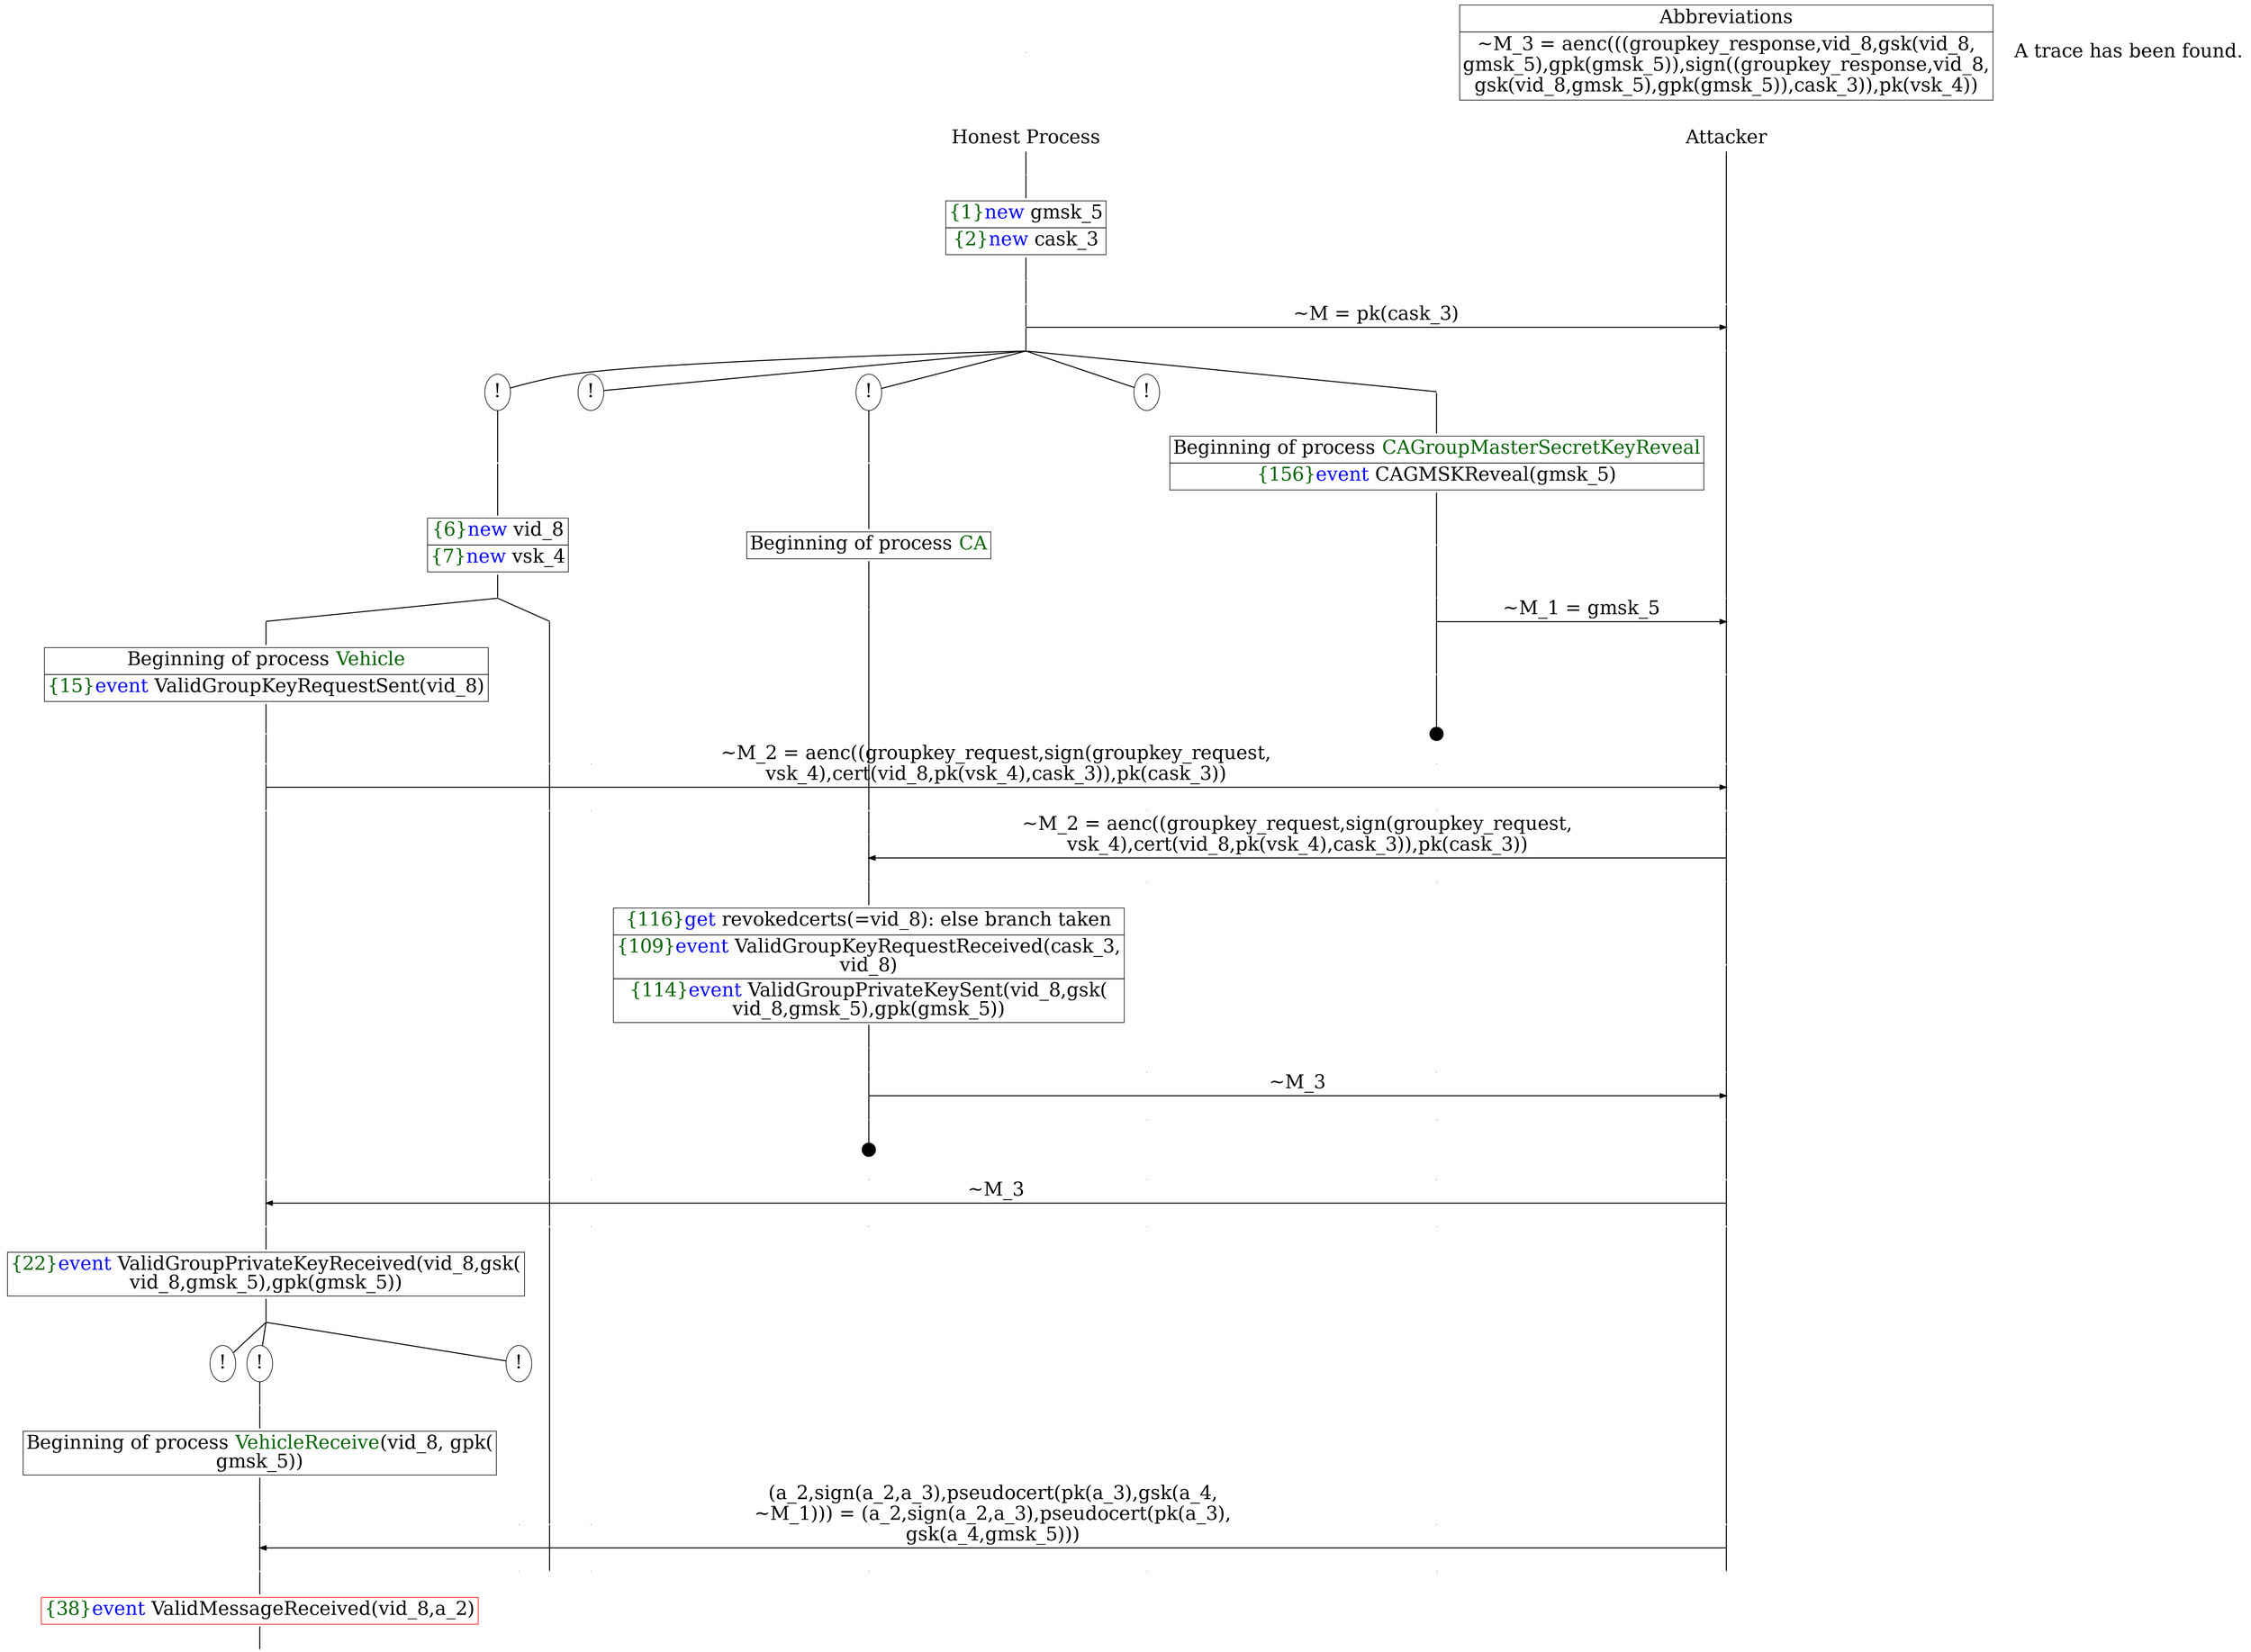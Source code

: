 digraph {
graph [ordering = out]
edge [arrowhead = none, penwidth = 1.6, fontsize = 30]
node [shape = point, width = 0, height = 0, fontsize = 30]
Trace<br/>
[label = <A trace has been found.<br/>
>, shape = plaintext]
P0__0 [label = "Honest Process", shape = plaintext]
P__0 [label = "Attacker", shape = plaintext]
Trace -> P0__0 [label = "", style = invisible, weight = 100]{rank = same; P0__0 P__0}
P0__0 -> P0__1 [label = <>, weight = 100]
P0__1 -> P0__2 [label = <>, weight = 100]
P0__2 [shape = plaintext, label = <<TABLE BORDER="0" CELLBORDER="1" CELLSPACING="0" CELLPADDING="4"> <TR><TD><FONT COLOR="darkgreen">{1}</FONT><FONT COLOR="blue">new </FONT>gmsk_5</TD></TR><TR><TD><FONT COLOR="darkgreen">{2}</FONT><FONT COLOR="blue">new </FONT>cask_3</TD></TR></TABLE>>]
P0__2 -> P0__3 [label = <>, weight = 100]
P0__3 -> P0__4 [label = <>, weight = 100]
P__0 -> P__1 [label = <>, weight = 100]
{rank = same; P__1 P0__4}
P0__4 -> P0__5 [label = <>, weight = 100]
P__1 -> P__2 [label = <>, weight = 100]
{rank = same; P__2 P0__5}
P0__5 -> P__2 [label = <~M = pk(cask_3)>, arrowhead = normal]
P0__5 -> P0__6 [label = <>, weight = 100]
P__2 -> P__3 [label = <>, weight = 100]
{rank = same; P__3 P0__6}
/*RPar */
P0__6 -> P0_4__6 [label = <>]
P0__6 -> P0_3__6 [label = <>]
P0__6 -> P0_2__6 [label = <>]
P0__6 -> P0_1__6 [label = <>]
P0__6 -> P0_0__6 [label = <>]
P0__6 [label = "", fixedsize = false, width = 0, height = 0, shape = none]
{rank = same; P0_0__6 P0_1__6 P0_2__6 P0_3__6 P0_4__6}
P0_0__6 -> P0_0__7 [label = <>, weight = 100]
P0_0__7 [shape = plaintext, label = <<TABLE BORDER="0" CELLBORDER="1" CELLSPACING="0" CELLPADDING="4"> <TR><TD>Beginning of process <FONT COLOR="darkgreen">CAGroupMasterSecretKeyReveal</FONT><br/>
</TD></TR><TR><TD><FONT COLOR="darkgreen">{156}</FONT><FONT COLOR="blue">event</FONT> CAGMSKReveal(gmsk_5)</TD></TR></TABLE>>]
P0_0__7 -> P0_0__8 [label = <>, weight = 100]
P0_0__8 -> P0_0__9 [label = <>, weight = 100]
P__3 -> P__4 [label = <>, weight = 100]
{rank = same; P__4 P0_0__9}
P0_0__9 -> P0_0__10 [label = <>, weight = 100]
P__4 -> P__5 [label = <>, weight = 100]
{rank = same; P__5 P0_0__10}
P0_0__10 -> P__5 [label = <~M_1 = gmsk_5>, arrowhead = normal]
P0_0__10 -> P0_0__11 [label = <>, weight = 100]
P__5 -> P__6 [label = <>, weight = 100]
{rank = same; P__6 P0_0__11}
P0_0__12 [label = "", width = 0.3, height = 0.3]
P0_0__11 -> P0_0__12 [label = <>, weight = 100]
P0_1__6 [label = "!", shape = ellipse]
P0_2__6 [label = "!", shape = ellipse]
P0_2_0__6 [label = "", fixedsize = false, width = 0, height = 0, shape = none]
P0_2__6 -> P0_2_0__6 [label = <>, weight = 100]
P0_2_0__6 -> P0_2_0__7 [label = <>, weight = 100]
P0_2_0__7 [shape = plaintext, label = <<TABLE BORDER="0" CELLBORDER="1" CELLSPACING="0" CELLPADDING="4"> <TR><TD>Beginning of process <FONT COLOR="darkgreen">CA</FONT></TD></TR></TABLE>>]
P0_2_0__7 -> P0_2_0__8 [label = <>, weight = 100]
P0_3__6 [label = "!", shape = ellipse]
P0_4__6 [label = "!", shape = ellipse]
P0_4_0__6 [label = "", fixedsize = false, width = 0, height = 0, shape = none]
P0_4__6 -> P0_4_0__6 [label = <>, weight = 100]
P0_4_0__6 -> P0_4_0__7 [label = <>, weight = 100]
P0_4_0__7 [shape = plaintext, label = <<TABLE BORDER="0" CELLBORDER="1" CELLSPACING="0" CELLPADDING="4"> <TR><TD><FONT COLOR="darkgreen">{6}</FONT><FONT COLOR="blue">new </FONT>vid_8</TD></TR><TR><TD><FONT COLOR="darkgreen">{7}</FONT><FONT COLOR="blue">new </FONT>vsk_4</TD></TR></TABLE>>]
P0_4_0__7 -> P0_4_0__8 [label = <>, weight = 100]
/*RPar */
P0_4_0__8 -> P0_4_0_1__8 [label = <>]
P0_4_0__8 -> P0_4_0_0__8 [label = <>]
P0_4_0__8 [label = "", fixedsize = false, width = 0, height = 0, shape = none]
{rank = same; P0_4_0_0__8 P0_4_0_1__8}
P0_4_0_1__8 -> P0_4_0_1__9 [label = <>, weight = 100]
P0_4_0_1__9 [shape = plaintext, label = <<TABLE BORDER="0" CELLBORDER="1" CELLSPACING="0" CELLPADDING="4"> <TR><TD>Beginning of process <FONT COLOR="darkgreen">Vehicle</FONT></TD></TR><TR><TD><FONT COLOR="darkgreen">{15}</FONT><FONT COLOR="blue">event</FONT> ValidGroupKeyRequestSent(vid_8)</TD></TR></TABLE>>]
P0_4_0_1__9 -> P0_4_0_1__10 [label = <>, weight = 100]
P0_4_0_1__10 -> P0_4_0_1__11 [label = <>, weight = 100]
P0_4_0_0__8 -> P0_4_0_0__9 [label = <>, weight = 100]
P0_3__7 [label = "", style = invisible]
P0_3__6 -> P0_3__7 [label = <>, weight = 100, style = invisible]
P0_2_0__8 -> P0_2_0__9 [label = <>, weight = 100]
P0_1__7 [label = "", style = invisible]
P0_1__6 -> P0_1__7 [label = <>, weight = 100, style = invisible]
P0_0__13 [label = "", style = invisible]
P0_0__12 -> P0_0__13 [label = <>, weight = 100, style = invisible]
P__6 -> P__7 [label = <>, weight = 100]
{rank = same; P__7 P0_0__13 P0_1__7 P0_2_0__9 P0_3__7 P0_4_0_0__9 P0_4_0_1__11}
P0_4_0_1__11 -> P0_4_0_1__12 [label = <>, weight = 100]
P__7 -> P__8 [label = <>, weight = 100]
{rank = same; P__8 P0_4_0_1__12}
P0_4_0_1__12 -> P__8 [label = <~M_2 = aenc((groupkey_request,sign(groupkey_request,<br/>
vsk_4),cert(vid_8,pk(vsk_4),cask_3)),pk(cask_3))>, arrowhead = normal]
P0_4_0_1__12 -> P0_4_0_1__13 [label = <>, weight = 100]
P0_4_0_0__9 -> P0_4_0_0__10 [label = <>, weight = 100]
P0_3__8 [label = "", style = invisible]
P0_3__7 -> P0_3__8 [label = <>, weight = 100, style = invisible]
P0_2_0__9 -> P0_2_0__10 [label = <>, weight = 100]
P0_1__8 [label = "", style = invisible]
P0_1__7 -> P0_1__8 [label = <>, weight = 100, style = invisible]
P0_0__14 [label = "", style = invisible]
P0_0__13 -> P0_0__14 [label = <>, weight = 100, style = invisible]
P__8 -> P__9 [label = <>, weight = 100]
{rank = same; P__9 P0_0__14 P0_1__8 P0_2_0__10 P0_3__8 P0_4_0_0__10 P0_4_0_1__13}
P0_2_0__10 -> P0_2_0__11 [label = <>, weight = 100]
P0_1__9 [label = "", style = invisible]
P0_1__8 -> P0_1__9 [label = <>, weight = 100, style = invisible]
P0_0__15 [label = "", style = invisible]
P0_0__14 -> P0_0__15 [label = <>, weight = 100, style = invisible]
P__9 -> P__10 [label = <>, weight = 100]
{rank = same; P__10 P0_0__15 P0_1__9 P0_2_0__11}
P0_2_0__11 -> P0_2_0__12 [label = <>, weight = 100]
P__10 -> P__11 [label = <>, weight = 100]
{rank = same; P__11 P0_2_0__12}
P0_2_0__12 -> P__11 [label = <~M_2 = aenc((groupkey_request,sign(groupkey_request,<br/>
vsk_4),cert(vid_8,pk(vsk_4),cask_3)),pk(cask_3))>, dir = back, arrowhead = normal]
P0_2_0__12 -> P0_2_0__13 [label = <>, weight = 100]
P0_1__10 [label = "", style = invisible]
P0_1__9 -> P0_1__10 [label = <>, weight = 100, style = invisible]
P0_0__16 [label = "", style = invisible]
P0_0__15 -> P0_0__16 [label = <>, weight = 100, style = invisible]
P__11 -> P__12 [label = <>, weight = 100]
{rank = same; P__12 P0_0__16 P0_1__10 P0_2_0__13}
P0_2_0__13 -> P0_2_0__14 [label = <>, weight = 100]
P0_2_0__14 [shape = plaintext, label = <<TABLE BORDER="0" CELLBORDER="1" CELLSPACING="0" CELLPADDING="4"> <TR><TD><FONT COLOR="darkgreen">{116}</FONT><FONT COLOR="blue">get</FONT> revokedcerts(=vid_8): else branch taken<br/>
</TD></TR><TR><TD><FONT COLOR="darkgreen">{109}</FONT><FONT COLOR="blue">event</FONT> ValidGroupKeyRequestReceived(cask_3,<br/>
vid_8)</TD></TR><TR><TD><FONT COLOR="darkgreen">{114}</FONT><FONT COLOR="blue">event</FONT> ValidGroupPrivateKeySent(vid_8,gsk(<br/>
vid_8,gmsk_5),gpk(gmsk_5))</TD></TR></TABLE>>]
P0_2_0__14 -> P0_2_0__15 [label = <>, weight = 100]
P__12 -> P__13 [label = <>, weight = 100]
{rank = same; P__13 P0_2_0__14}
P0_2_0__15 -> P0_2_0__16 [label = <>, weight = 100]
P0_1__11 [label = "", style = invisible]
P0_1__10 -> P0_1__11 [label = <>, weight = 100, style = invisible]
P0_0__17 [label = "", style = invisible]
P0_0__16 -> P0_0__17 [label = <>, weight = 100, style = invisible]
P__13 -> P__14 [label = <>, weight = 100]
{rank = same; P__14 P0_0__17 P0_1__11 P0_2_0__16}
P0_2_0__16 -> P0_2_0__17 [label = <>, weight = 100]
P__14 -> P__15 [label = <>, weight = 100]
{rank = same; P__15 P0_2_0__17}
P0_2_0__17 -> P__15 [label = <~M_3>, arrowhead = normal]
P0_2_0__17 -> P0_2_0__18 [label = <>, weight = 100]
P0_1__12 [label = "", style = invisible]
P0_1__11 -> P0_1__12 [label = <>, weight = 100, style = invisible]
P0_0__18 [label = "", style = invisible]
P0_0__17 -> P0_0__18 [label = <>, weight = 100, style = invisible]
P__15 -> P__16 [label = <>, weight = 100]
{rank = same; P__16 P0_0__18 P0_1__12 P0_2_0__18}
P0_2_0__19 [label = "", width = 0.3, height = 0.3]
P0_2_0__18 -> P0_2_0__19 [label = <>, weight = 100]
P0_4_0_1__13 -> P0_4_0_1__14 [label = <>, weight = 100]
P0_4_0_0__10 -> P0_4_0_0__11 [label = <>, weight = 100]
P0_3__9 [label = "", style = invisible]
P0_3__8 -> P0_3__9 [label = <>, weight = 100, style = invisible]
P0_2_0__20 [label = "", style = invisible]
P0_2_0__19 -> P0_2_0__20 [label = <>, weight = 100, style = invisible]
P0_1__13 [label = "", style = invisible]
P0_1__12 -> P0_1__13 [label = <>, weight = 100, style = invisible]
P0_0__19 [label = "", style = invisible]
P0_0__18 -> P0_0__19 [label = <>, weight = 100, style = invisible]
P__16 -> P__17 [label = <>, weight = 100]
{rank = same; P__17 P0_0__19 P0_1__13 P0_2_0__20 P0_3__9 P0_4_0_0__11 P0_4_0_1__14}
P0_4_0_1__14 -> P0_4_0_1__15 [label = <>, weight = 100]
P__17 -> P__18 [label = <>, weight = 100]
{rank = same; P__18 P0_4_0_1__15}
P0_4_0_1__15 -> P__18 [label = <~M_3>, dir = back, arrowhead = normal]
P0_4_0_1__15 -> P0_4_0_1__16 [label = <>, weight = 100]
P0_4_0_0__11 -> P0_4_0_0__12 [label = <>, weight = 100]
P0_3__10 [label = "", style = invisible]
P0_3__9 -> P0_3__10 [label = <>, weight = 100, style = invisible]
P0_2_0__21 [label = "", style = invisible]
P0_2_0__20 -> P0_2_0__21 [label = <>, weight = 100, style = invisible]
P0_1__14 [label = "", style = invisible]
P0_1__13 -> P0_1__14 [label = <>, weight = 100, style = invisible]
P0_0__20 [label = "", style = invisible]
P0_0__19 -> P0_0__20 [label = <>, weight = 100, style = invisible]
P__18 -> P__19 [label = <>, weight = 100]
{rank = same; P__19 P0_0__20 P0_1__14 P0_2_0__21 P0_3__10 P0_4_0_0__12 P0_4_0_1__16}
P0_4_0_1__16 -> P0_4_0_1__17 [label = <>, weight = 100]
P0_4_0_1__17 [shape = plaintext, label = <<TABLE BORDER="0" CELLBORDER="1" CELLSPACING="0" CELLPADDING="4"> <TR><TD><FONT COLOR="darkgreen">{22}</FONT><FONT COLOR="blue">event</FONT> ValidGroupPrivateKeyReceived(vid_8,gsk(<br/>
vid_8,gmsk_5),gpk(gmsk_5))</TD></TR></TABLE>>]
P0_4_0_1__17 -> P0_4_0_1__18 [label = <>, weight = 100]
/*RPar */
P0_4_0_1__18 -> P0_4_0_1_2__18 [label = <>]
P0_4_0_1__18 -> P0_4_0_1_1__18 [label = <>]
P0_4_0_1__18 -> P0_4_0_1_0__18 [label = <>]
P0_4_0_1__18 [label = "", fixedsize = false, width = 0, height = 0, shape = none]
{rank = same; P0_4_0_1_0__18 P0_4_0_1_1__18 P0_4_0_1_2__18}
P0_4_0_1_0__18 [label = "!", shape = ellipse]
P0_4_0_1_1__18 [label = "!", shape = ellipse]
P0_4_0_1_1_0__18 [label = "", fixedsize = false, width = 0, height = 0, shape = none]
P0_4_0_1_1__18 -> P0_4_0_1_1_0__18 [label = <>, weight = 100]
P0_4_0_1_1_0__18 -> P0_4_0_1_1_0__19 [label = <>, weight = 100]
P0_4_0_1_1_0__19 [shape = plaintext, label = <<TABLE BORDER="0" CELLBORDER="1" CELLSPACING="0" CELLPADDING="4"> <TR><TD>Beginning of process <FONT COLOR="darkgreen">VehicleReceive</FONT>(vid_8, gpk(<br/>
gmsk_5))</TD></TR></TABLE>>]
P0_4_0_1_1_0__19 -> P0_4_0_1_1_0__20 [label = <>, weight = 100]
P0_4_0_1_2__18 [label = "!", shape = ellipse]
P0_4_0_1_1_0__20 -> P0_4_0_1_1_0__21 [label = <>, weight = 100]
P0_4_0_1_0__19 [label = "", style = invisible]
P0_4_0_1_0__18 -> P0_4_0_1_0__19 [label = <>, weight = 100, style = invisible]
P0_4_0_0__12 -> P0_4_0_0__13 [label = <>, weight = 100]
P0_3__11 [label = "", style = invisible]
P0_3__10 -> P0_3__11 [label = <>, weight = 100, style = invisible]
P0_2_0__22 [label = "", style = invisible]
P0_2_0__21 -> P0_2_0__22 [label = <>, weight = 100, style = invisible]
P0_1__15 [label = "", style = invisible]
P0_1__14 -> P0_1__15 [label = <>, weight = 100, style = invisible]
P0_0__21 [label = "", style = invisible]
P0_0__20 -> P0_0__21 [label = <>, weight = 100, style = invisible]
P__19 -> P__20 [label = <>, weight = 100]
{rank = same; P__20 P0_0__21 P0_1__15 P0_2_0__22 P0_3__11 P0_4_0_0__13 P0_4_0_1_0__19 P0_4_0_1_1_0__21}
P0_4_0_1_1_0__21 -> P0_4_0_1_1_0__22 [label = <>, weight = 100]
P__20 -> P__21 [label = <>, weight = 100]
{rank = same; P__21 P0_4_0_1_1_0__22}
P0_4_0_1_1_0__22 -> P__21 [label = <(a_2,sign(a_2,a_3),pseudocert(pk(a_3),gsk(a_4,<br/>
~M_1))) = (a_2,sign(a_2,a_3),pseudocert(pk(a_3),<br/>
gsk(a_4,gmsk_5)))>, dir = back, arrowhead = normal]
P0_4_0_1_1_0__22 -> P0_4_0_1_1_0__23 [label = <>, weight = 100]
P0_4_0_1_0__20 [label = "", style = invisible]
P0_4_0_1_0__19 -> P0_4_0_1_0__20 [label = <>, weight = 100, style = invisible]
P0_4_0_0__13 -> P0_4_0_0__14 [label = <>, weight = 100]
P0_3__12 [label = "", style = invisible]
P0_3__11 -> P0_3__12 [label = <>, weight = 100, style = invisible]
P0_2_0__23 [label = "", style = invisible]
P0_2_0__22 -> P0_2_0__23 [label = <>, weight = 100, style = invisible]
P0_1__16 [label = "", style = invisible]
P0_1__15 -> P0_1__16 [label = <>, weight = 100, style = invisible]
P0_0__22 [label = "", style = invisible]
P0_0__21 -> P0_0__22 [label = <>, weight = 100, style = invisible]
P__21 -> P__22 [label = <>, weight = 100]
{rank = same; P__22 P0_0__22 P0_1__16 P0_2_0__23 P0_3__12 P0_4_0_0__14 P0_4_0_1_0__20 P0_4_0_1_1_0__23}
P0_4_0_1_1_0__23 -> P0_4_0_1_1_0__24 [label = <>, weight = 100]
P0_4_0_1_1_0__24 [color = red, shape = plaintext, label = <<TABLE BORDER="0" CELLBORDER="1" CELLSPACING="0" CELLPADDING="4"> <TR><TD><FONT COLOR="darkgreen">{38}</FONT><FONT COLOR="blue">event</FONT> ValidMessageReceived(vid_8,a_2)</TD></TR></TABLE>>]
P0_4_0_1_1_0__24 -> P0_4_0_1_1_0__25 [label = <>, weight = 100]
Abbrev [shape = plaintext, label = <<TABLE BORDER="0" CELLBORDER="1" CELLSPACING="0" CELLPADDING="4"><TR> <TD> Abbreviations </TD></TR><TR><TD>~M_3 = aenc(((groupkey_response,vid_8,gsk(vid_8,<br/>
gmsk_5),gpk(gmsk_5)),sign((groupkey_response,vid_8,<br/>
gsk(vid_8,gmsk_5),gpk(gmsk_5)),cask_3)),pk(vsk_4))</TD></TR></TABLE>>]Abbrev -> P__0 [style = invisible, weight =100]}